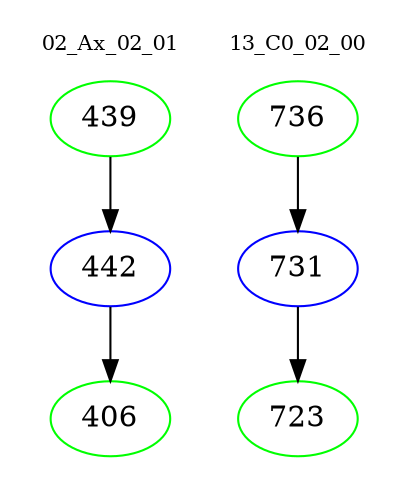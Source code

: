 digraph{
subgraph cluster_0 {
color = white
label = "02_Ax_02_01";
fontsize=10;
T0_439 [label="439", color="green"]
T0_439 -> T0_442 [color="black"]
T0_442 [label="442", color="blue"]
T0_442 -> T0_406 [color="black"]
T0_406 [label="406", color="green"]
}
subgraph cluster_1 {
color = white
label = "13_C0_02_00";
fontsize=10;
T1_736 [label="736", color="green"]
T1_736 -> T1_731 [color="black"]
T1_731 [label="731", color="blue"]
T1_731 -> T1_723 [color="black"]
T1_723 [label="723", color="green"]
}
}
